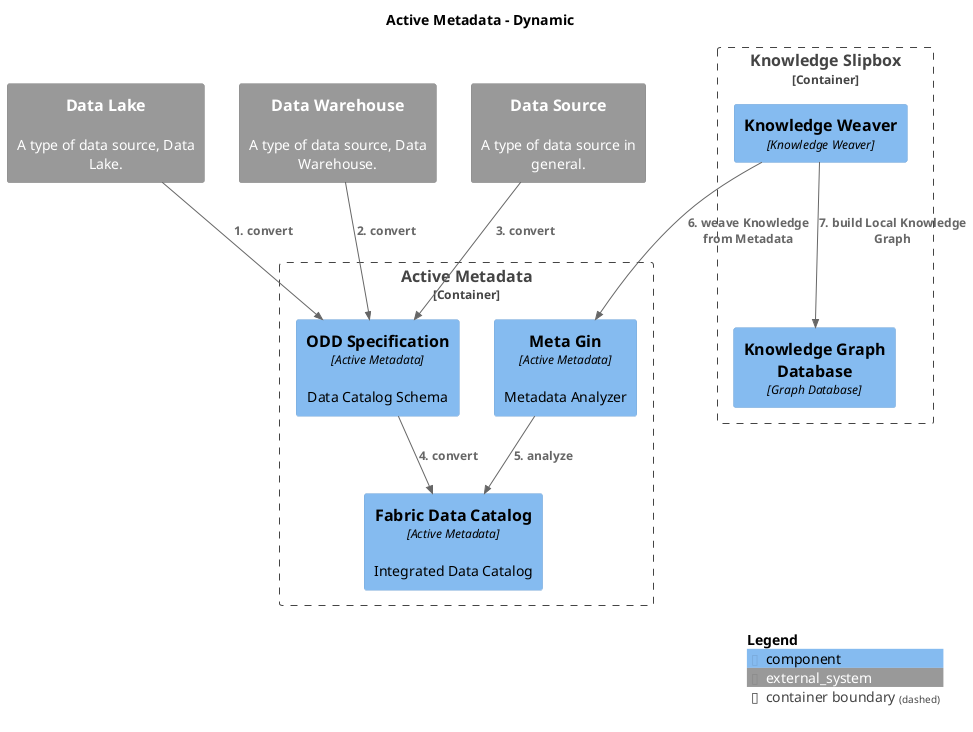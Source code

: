 @startuml
set separator none
title Active Metadata - Dynamic

top to bottom direction

!include <C4/C4>
!include <C4/C4_Context>
!include <C4/C4_Component>

Container_Boundary("DataFabric.KnowledgeSlipbox_boundary", "Knowledge Slipbox", $tags="") {
  Component(DataFabric.KnowledgeSlipbox.KnowledgeWeaver, "Knowledge Weaver", "Knowledge Weaver", $tags="")
  Component(DataFabric.KnowledgeSlipbox.KnowledgeGraphDatabase, "Knowledge Graph Database", "Graph Database", $tags="")
}

Container_Boundary("DataFabric.ActiveMetadata_boundary", "Active Metadata", $tags="") {
  Component(DataFabric.ActiveMetadata.MetaGin, "Meta Gin", "Active Metadata", "Metadata Analyzer", $tags="")
  Component(DataFabric.ActiveMetadata.ODDSpecification, "ODD Specification", "Active Metadata", "Data Catalog Schema", $tags="")
  Component(DataFabric.ActiveMetadata.FabricDataCatalog, "Fabric Data Catalog", "Active Metadata", "Integrated Data Catalog", $tags="")
}

System_Ext(DataLake, "Data Lake", "A type of data source, Data Lake.", $tags="")
System_Ext(DataWarehouse, "Data Warehouse", "A type of data source, Data Warehouse.", $tags="")
System_Ext(DataSource, "Data Source", "A type of data source in general.", $tags="")

Rel_D(DataLake, DataFabric.ActiveMetadata.ODDSpecification, "1. convert", $tags="")
Rel_D(DataWarehouse, DataFabric.ActiveMetadata.ODDSpecification, "2. convert", $tags="")
Rel_D(DataSource, DataFabric.ActiveMetadata.ODDSpecification, "3. convert", $tags="")
Rel_D(DataFabric.ActiveMetadata.ODDSpecification, DataFabric.ActiveMetadata.FabricDataCatalog, "4. convert", $tags="")
Rel_D(DataFabric.ActiveMetadata.MetaGin, DataFabric.ActiveMetadata.FabricDataCatalog, "5. analyze", $tags="")
Rel_D(DataFabric.KnowledgeSlipbox.KnowledgeWeaver, DataFabric.ActiveMetadata.MetaGin, "6. weave Knowledge from Metadata", $tags="")
Rel_D(DataFabric.KnowledgeSlipbox.KnowledgeWeaver, DataFabric.KnowledgeSlipbox.KnowledgeGraphDatabase, "7. build Local Knowledge Graph", $tags="")

SHOW_LEGEND(true)
@enduml